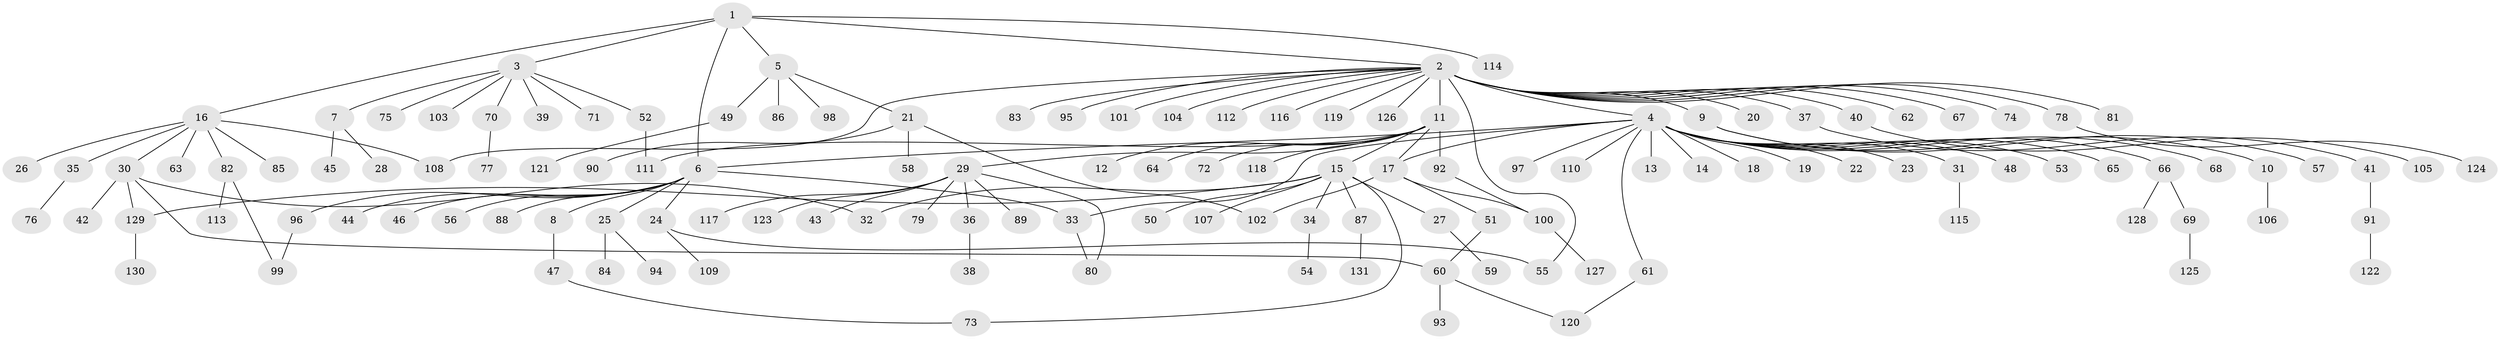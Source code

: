 // coarse degree distribution, {9: 0.02040816326530612, 23: 0.01020408163265306, 8: 0.030612244897959183, 18: 0.01020408163265306, 12: 0.01020408163265306, 2: 0.17346938775510204, 1: 0.673469387755102, 5: 0.02040816326530612, 3: 0.04081632653061224, 7: 0.01020408163265306}
// Generated by graph-tools (version 1.1) at 2025/41/03/06/25 10:41:48]
// undirected, 131 vertices, 145 edges
graph export_dot {
graph [start="1"]
  node [color=gray90,style=filled];
  1;
  2;
  3;
  4;
  5;
  6;
  7;
  8;
  9;
  10;
  11;
  12;
  13;
  14;
  15;
  16;
  17;
  18;
  19;
  20;
  21;
  22;
  23;
  24;
  25;
  26;
  27;
  28;
  29;
  30;
  31;
  32;
  33;
  34;
  35;
  36;
  37;
  38;
  39;
  40;
  41;
  42;
  43;
  44;
  45;
  46;
  47;
  48;
  49;
  50;
  51;
  52;
  53;
  54;
  55;
  56;
  57;
  58;
  59;
  60;
  61;
  62;
  63;
  64;
  65;
  66;
  67;
  68;
  69;
  70;
  71;
  72;
  73;
  74;
  75;
  76;
  77;
  78;
  79;
  80;
  81;
  82;
  83;
  84;
  85;
  86;
  87;
  88;
  89;
  90;
  91;
  92;
  93;
  94;
  95;
  96;
  97;
  98;
  99;
  100;
  101;
  102;
  103;
  104;
  105;
  106;
  107;
  108;
  109;
  110;
  111;
  112;
  113;
  114;
  115;
  116;
  117;
  118;
  119;
  120;
  121;
  122;
  123;
  124;
  125;
  126;
  127;
  128;
  129;
  130;
  131;
  1 -- 2;
  1 -- 3;
  1 -- 5;
  1 -- 6;
  1 -- 16;
  1 -- 114;
  2 -- 4;
  2 -- 9;
  2 -- 11;
  2 -- 20;
  2 -- 37;
  2 -- 40;
  2 -- 55;
  2 -- 62;
  2 -- 67;
  2 -- 74;
  2 -- 78;
  2 -- 81;
  2 -- 83;
  2 -- 95;
  2 -- 101;
  2 -- 104;
  2 -- 108;
  2 -- 112;
  2 -- 116;
  2 -- 119;
  2 -- 126;
  3 -- 7;
  3 -- 39;
  3 -- 52;
  3 -- 70;
  3 -- 71;
  3 -- 75;
  3 -- 103;
  4 -- 6;
  4 -- 13;
  4 -- 14;
  4 -- 17;
  4 -- 18;
  4 -- 19;
  4 -- 22;
  4 -- 23;
  4 -- 31;
  4 -- 33;
  4 -- 48;
  4 -- 53;
  4 -- 61;
  4 -- 65;
  4 -- 66;
  4 -- 68;
  4 -- 97;
  4 -- 110;
  5 -- 21;
  5 -- 49;
  5 -- 86;
  5 -- 98;
  6 -- 8;
  6 -- 24;
  6 -- 25;
  6 -- 33;
  6 -- 44;
  6 -- 46;
  6 -- 56;
  6 -- 88;
  6 -- 96;
  7 -- 28;
  7 -- 45;
  8 -- 47;
  9 -- 10;
  9 -- 57;
  10 -- 106;
  11 -- 12;
  11 -- 15;
  11 -- 17;
  11 -- 29;
  11 -- 64;
  11 -- 72;
  11 -- 92;
  11 -- 111;
  11 -- 118;
  15 -- 27;
  15 -- 32;
  15 -- 34;
  15 -- 50;
  15 -- 73;
  15 -- 87;
  15 -- 107;
  15 -- 129;
  16 -- 26;
  16 -- 30;
  16 -- 35;
  16 -- 63;
  16 -- 82;
  16 -- 85;
  16 -- 108;
  17 -- 51;
  17 -- 100;
  17 -- 102;
  21 -- 58;
  21 -- 90;
  21 -- 102;
  24 -- 55;
  24 -- 109;
  25 -- 84;
  25 -- 94;
  27 -- 59;
  29 -- 36;
  29 -- 43;
  29 -- 79;
  29 -- 80;
  29 -- 89;
  29 -- 117;
  29 -- 123;
  30 -- 32;
  30 -- 42;
  30 -- 60;
  30 -- 129;
  31 -- 115;
  33 -- 80;
  34 -- 54;
  35 -- 76;
  36 -- 38;
  37 -- 41;
  40 -- 105;
  41 -- 91;
  47 -- 73;
  49 -- 121;
  51 -- 60;
  52 -- 111;
  60 -- 93;
  60 -- 120;
  61 -- 120;
  66 -- 69;
  66 -- 128;
  69 -- 125;
  70 -- 77;
  78 -- 124;
  82 -- 99;
  82 -- 113;
  87 -- 131;
  91 -- 122;
  92 -- 100;
  96 -- 99;
  100 -- 127;
  129 -- 130;
}
